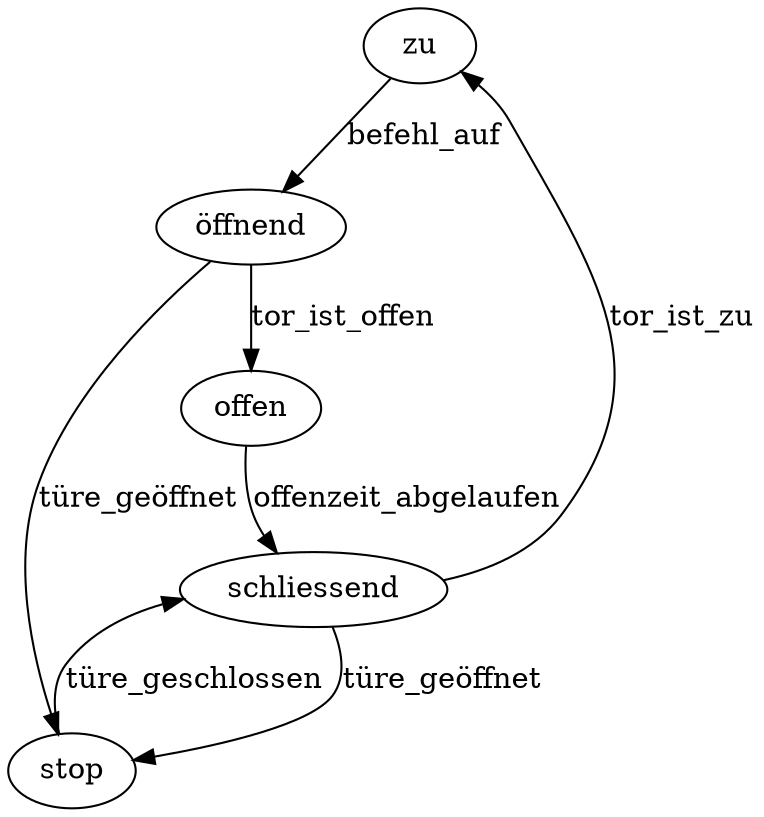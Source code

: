 digraph {
    "zu" -> "öffnend" [label="befehl_auf"];
    "offen" -> "schliessend" [label="offenzeit_abgelaufen"];
    "schliessend" -> "zu" [label="tor_ist_zu"];
    "öffnend" -> "offen" [label="tor_ist_offen"];
    "öffnend" -> "stop" [label="türe_geöffnet"];
    "schliessend" -> "stop" [label="türe_geöffnet"];
    "stop" -> "schliessend" [label="türe_geschlossen"];
}
